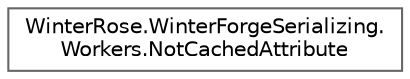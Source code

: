 digraph "Graphical Class Hierarchy"
{
 // LATEX_PDF_SIZE
  bgcolor="transparent";
  edge [fontname=Helvetica,fontsize=10,labelfontname=Helvetica,labelfontsize=10];
  node [fontname=Helvetica,fontsize=10,shape=box,height=0.2,width=0.4];
  rankdir="LR";
  Node0 [id="Node000000",label="WinterRose.WinterForgeSerializing.\lWorkers.NotCachedAttribute",height=0.2,width=0.4,color="grey40", fillcolor="white", style="filled",URL="$class_winter_rose_1_1_winter_forge_serializing_1_1_workers_1_1_not_cached_attribute.html",tooltip="Notifies WinterForge not to cache this object duing serialization."];
}

